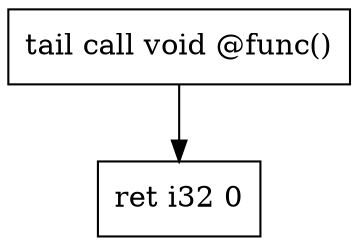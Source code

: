 digraph "CDFG for'main' function" {
	Node0x55e8a56b0048[shape=record, label="  tail call void @func()"]
	Node0x55e8a56a8918[shape=record, label="  ret i32 0"]
	Node0x55e8a56b0048 -> Node0x55e8a56a8918
edge [color=red]
}
